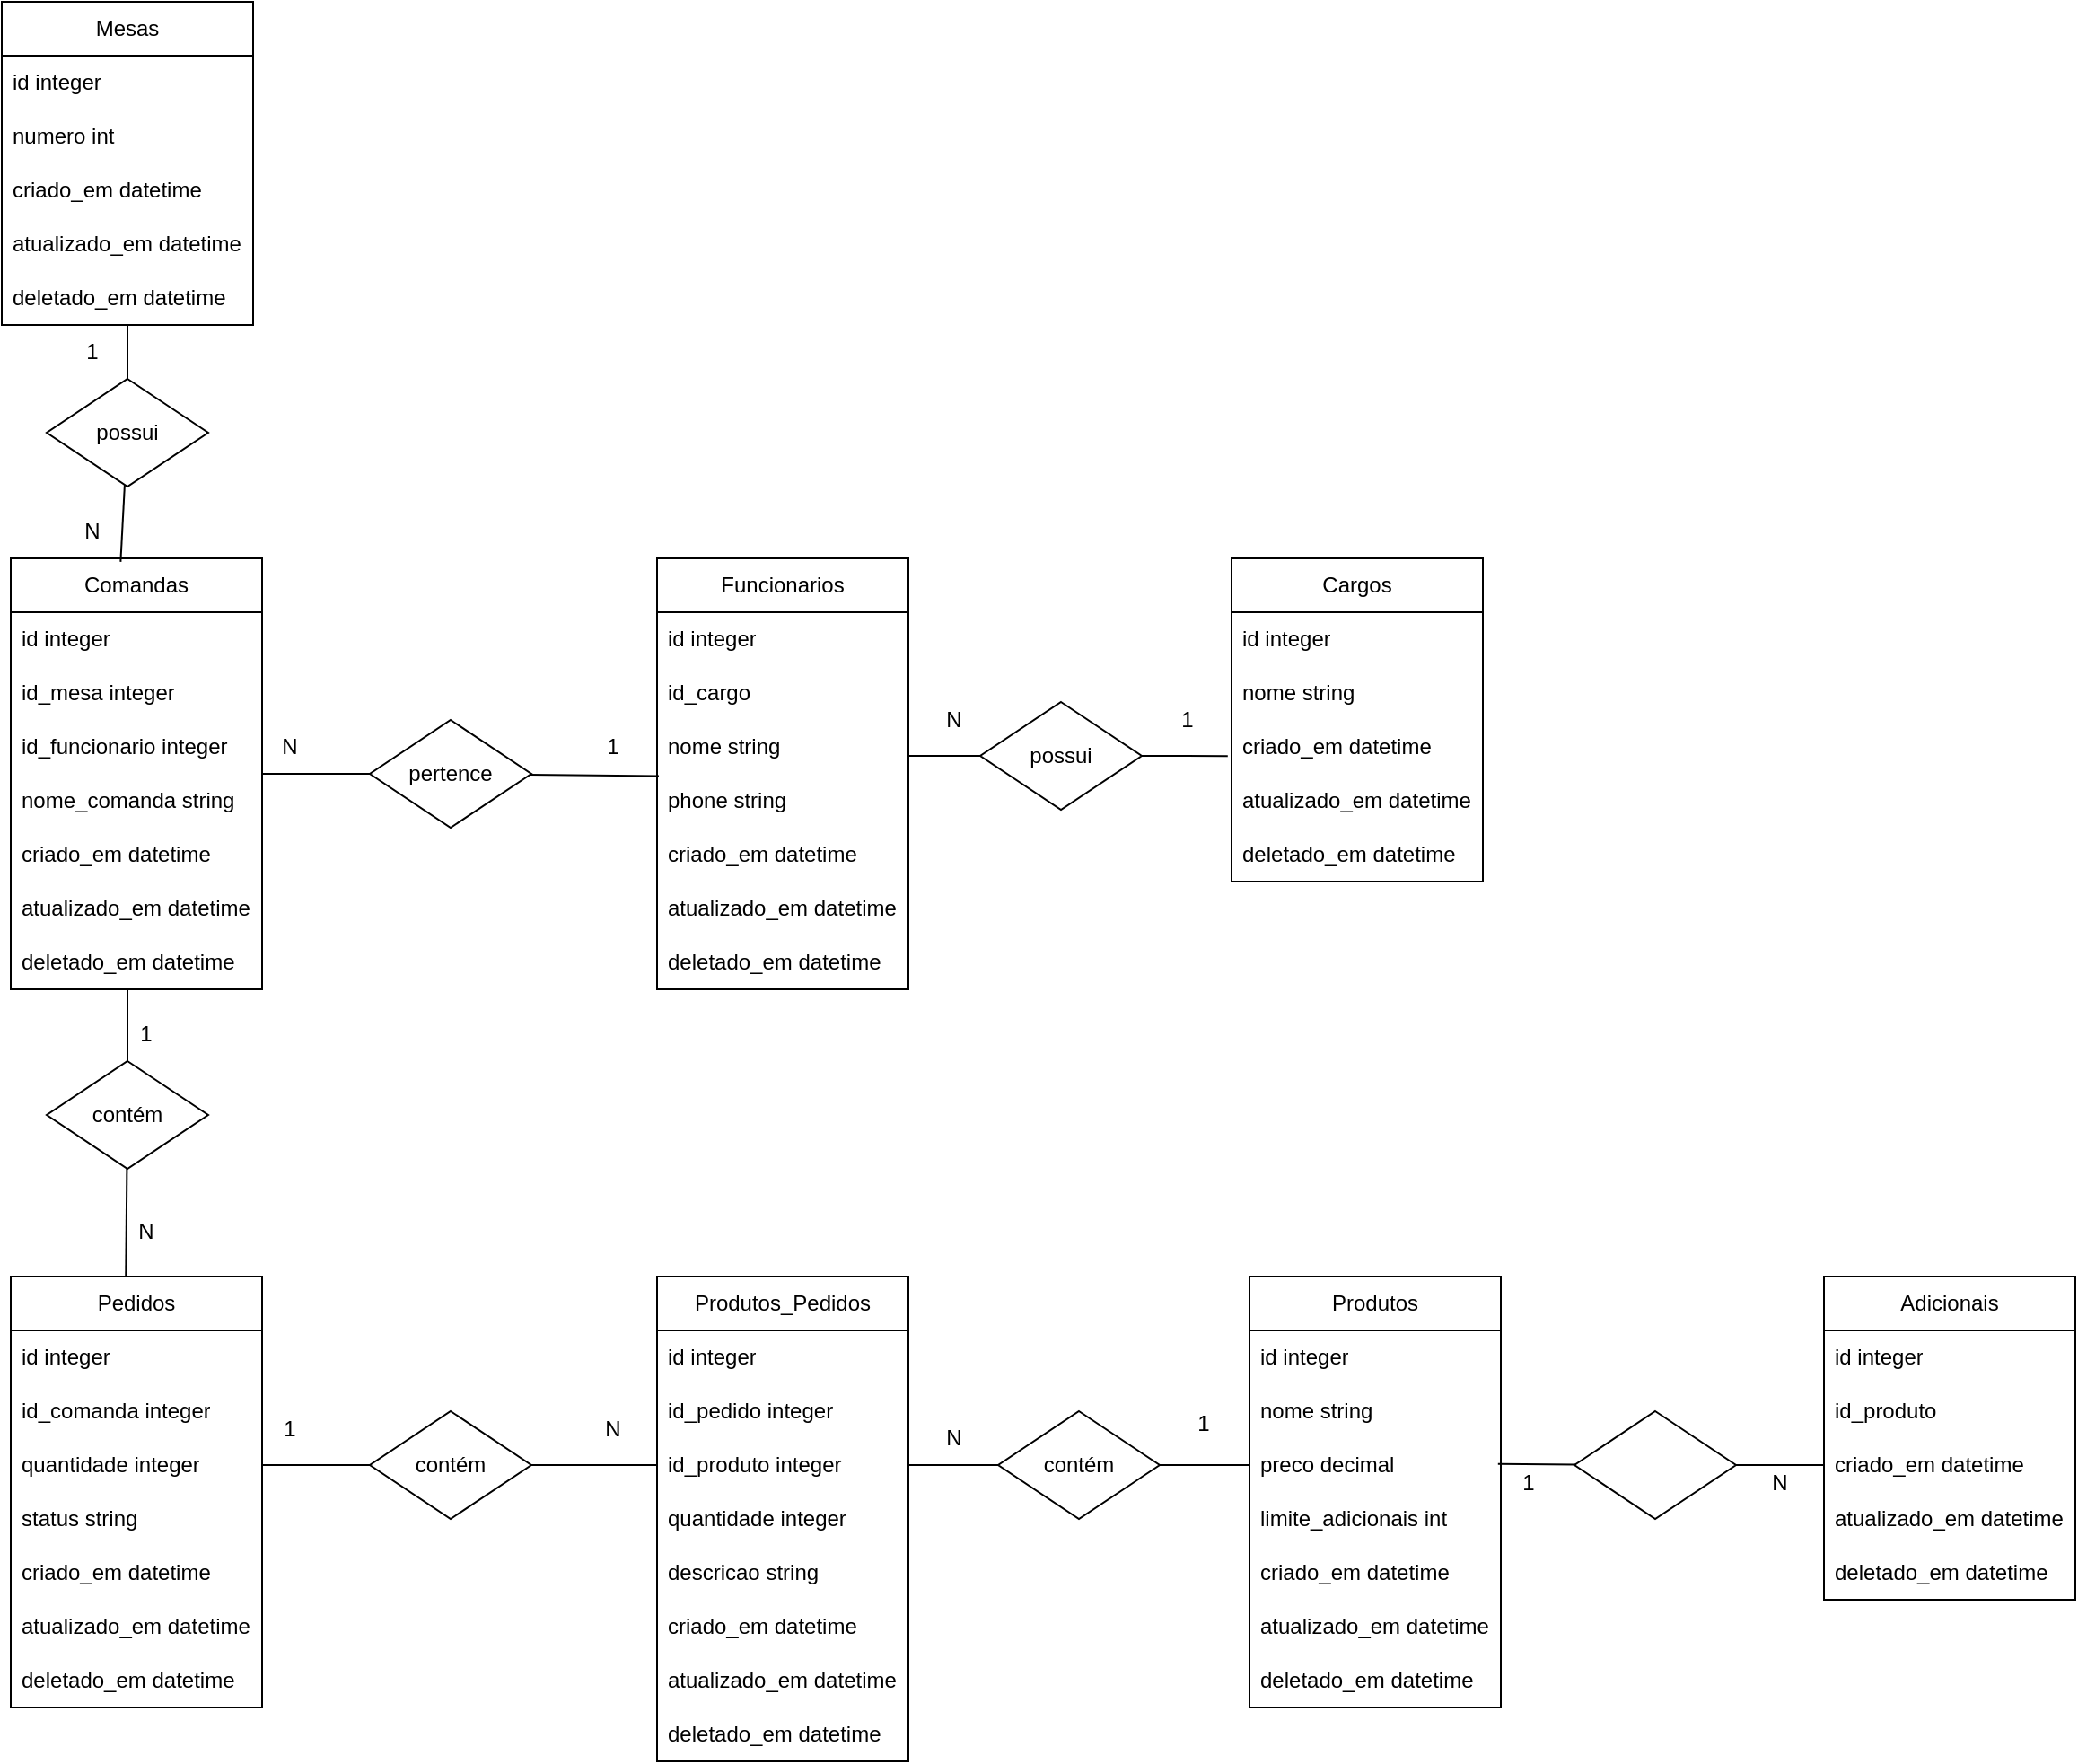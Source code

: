 <mxfile version="22.1.4" type="device">
  <diagram name="Página-1" id="ZDeK4LzaEM2Yor7XLKM1">
    <mxGraphModel dx="1249" dy="1704" grid="1" gridSize="10" guides="1" tooltips="1" connect="1" arrows="1" fold="1" page="1" pageScale="1" pageWidth="827" pageHeight="1169" math="0" shadow="0">
      <root>
        <mxCell id="0" />
        <mxCell id="1" parent="0" />
        <mxCell id="g6DioqZ8tRVPi_ofCuwO-14" value="Comandas" style="swimlane;fontStyle=0;childLayout=stackLayout;horizontal=1;startSize=30;horizontalStack=0;resizeParent=1;resizeParentMax=0;resizeLast=0;collapsible=1;marginBottom=0;whiteSpace=wrap;html=1;" parent="1" vertex="1">
          <mxGeometry x="280" y="160" width="140" height="240" as="geometry" />
        </mxCell>
        <mxCell id="g6DioqZ8tRVPi_ofCuwO-15" value="id integer" style="text;strokeColor=none;fillColor=none;align=left;verticalAlign=middle;spacingLeft=4;spacingRight=4;overflow=hidden;points=[[0,0.5],[1,0.5]];portConstraint=eastwest;rotatable=0;whiteSpace=wrap;html=1;" parent="g6DioqZ8tRVPi_ofCuwO-14" vertex="1">
          <mxGeometry y="30" width="140" height="30" as="geometry" />
        </mxCell>
        <mxCell id="g6DioqZ8tRVPi_ofCuwO-17" value="id_mesa integer" style="text;strokeColor=none;fillColor=none;align=left;verticalAlign=middle;spacingLeft=4;spacingRight=4;overflow=hidden;points=[[0,0.5],[1,0.5]];portConstraint=eastwest;rotatable=0;whiteSpace=wrap;html=1;" parent="g6DioqZ8tRVPi_ofCuwO-14" vertex="1">
          <mxGeometry y="60" width="140" height="30" as="geometry" />
        </mxCell>
        <mxCell id="g6DioqZ8tRVPi_ofCuwO-39" value="id_funcionario integer" style="text;strokeColor=none;fillColor=none;align=left;verticalAlign=middle;spacingLeft=4;spacingRight=4;overflow=hidden;points=[[0,0.5],[1,0.5]];portConstraint=eastwest;rotatable=0;whiteSpace=wrap;html=1;" parent="g6DioqZ8tRVPi_ofCuwO-14" vertex="1">
          <mxGeometry y="90" width="140" height="30" as="geometry" />
        </mxCell>
        <mxCell id="g6DioqZ8tRVPi_ofCuwO-16" value="nome_comanda string" style="text;strokeColor=none;fillColor=none;align=left;verticalAlign=middle;spacingLeft=4;spacingRight=4;overflow=hidden;points=[[0,0.5],[1,0.5]];portConstraint=eastwest;rotatable=0;whiteSpace=wrap;html=1;" parent="g6DioqZ8tRVPi_ofCuwO-14" vertex="1">
          <mxGeometry y="120" width="140" height="30" as="geometry" />
        </mxCell>
        <mxCell id="g6DioqZ8tRVPi_ofCuwO-36" value="criado_em datetime" style="text;strokeColor=none;fillColor=none;align=left;verticalAlign=middle;spacingLeft=4;spacingRight=4;overflow=hidden;points=[[0,0.5],[1,0.5]];portConstraint=eastwest;rotatable=0;whiteSpace=wrap;html=1;" parent="g6DioqZ8tRVPi_ofCuwO-14" vertex="1">
          <mxGeometry y="150" width="140" height="30" as="geometry" />
        </mxCell>
        <mxCell id="g6DioqZ8tRVPi_ofCuwO-37" value="atualizado_em datetime" style="text;strokeColor=none;fillColor=none;align=left;verticalAlign=middle;spacingLeft=4;spacingRight=4;overflow=hidden;points=[[0,0.5],[1,0.5]];portConstraint=eastwest;rotatable=0;whiteSpace=wrap;html=1;" parent="g6DioqZ8tRVPi_ofCuwO-14" vertex="1">
          <mxGeometry y="180" width="140" height="30" as="geometry" />
        </mxCell>
        <mxCell id="g6DioqZ8tRVPi_ofCuwO-38" value="deletado_em datetime" style="text;strokeColor=none;fillColor=none;align=left;verticalAlign=middle;spacingLeft=4;spacingRight=4;overflow=hidden;points=[[0,0.5],[1,0.5]];portConstraint=eastwest;rotatable=0;whiteSpace=wrap;html=1;" parent="g6DioqZ8tRVPi_ofCuwO-14" vertex="1">
          <mxGeometry y="210" width="140" height="30" as="geometry" />
        </mxCell>
        <mxCell id="g6DioqZ8tRVPi_ofCuwO-34" value="pertence" style="shape=rhombus;perimeter=rhombusPerimeter;whiteSpace=wrap;html=1;align=center;" parent="1" vertex="1">
          <mxGeometry x="480" y="250" width="90" height="60" as="geometry" />
        </mxCell>
        <mxCell id="g6DioqZ8tRVPi_ofCuwO-40" value="Funcionarios" style="swimlane;fontStyle=0;childLayout=stackLayout;horizontal=1;startSize=30;horizontalStack=0;resizeParent=1;resizeParentMax=0;resizeLast=0;collapsible=1;marginBottom=0;whiteSpace=wrap;html=1;" parent="1" vertex="1">
          <mxGeometry x="640" y="160" width="140" height="240" as="geometry" />
        </mxCell>
        <mxCell id="g6DioqZ8tRVPi_ofCuwO-41" value="id integer" style="text;strokeColor=none;fillColor=none;align=left;verticalAlign=middle;spacingLeft=4;spacingRight=4;overflow=hidden;points=[[0,0.5],[1,0.5]];portConstraint=eastwest;rotatable=0;whiteSpace=wrap;html=1;" parent="g6DioqZ8tRVPi_ofCuwO-40" vertex="1">
          <mxGeometry y="30" width="140" height="30" as="geometry" />
        </mxCell>
        <mxCell id="g6DioqZ8tRVPi_ofCuwO-42" value="id_cargo" style="text;strokeColor=none;fillColor=none;align=left;verticalAlign=middle;spacingLeft=4;spacingRight=4;overflow=hidden;points=[[0,0.5],[1,0.5]];portConstraint=eastwest;rotatable=0;whiteSpace=wrap;html=1;" parent="g6DioqZ8tRVPi_ofCuwO-40" vertex="1">
          <mxGeometry y="60" width="140" height="30" as="geometry" />
        </mxCell>
        <mxCell id="g6DioqZ8tRVPi_ofCuwO-44" value="nome string" style="text;strokeColor=none;fillColor=none;align=left;verticalAlign=middle;spacingLeft=4;spacingRight=4;overflow=hidden;points=[[0,0.5],[1,0.5]];portConstraint=eastwest;rotatable=0;whiteSpace=wrap;html=1;" parent="g6DioqZ8tRVPi_ofCuwO-40" vertex="1">
          <mxGeometry y="90" width="140" height="30" as="geometry" />
        </mxCell>
        <mxCell id="g6DioqZ8tRVPi_ofCuwO-49" value="phone string" style="text;strokeColor=none;fillColor=none;align=left;verticalAlign=middle;spacingLeft=4;spacingRight=4;overflow=hidden;points=[[0,0.5],[1,0.5]];portConstraint=eastwest;rotatable=0;whiteSpace=wrap;html=1;" parent="g6DioqZ8tRVPi_ofCuwO-40" vertex="1">
          <mxGeometry y="120" width="140" height="30" as="geometry" />
        </mxCell>
        <mxCell id="g6DioqZ8tRVPi_ofCuwO-45" value="criado_em datetime" style="text;strokeColor=none;fillColor=none;align=left;verticalAlign=middle;spacingLeft=4;spacingRight=4;overflow=hidden;points=[[0,0.5],[1,0.5]];portConstraint=eastwest;rotatable=0;whiteSpace=wrap;html=1;" parent="g6DioqZ8tRVPi_ofCuwO-40" vertex="1">
          <mxGeometry y="150" width="140" height="30" as="geometry" />
        </mxCell>
        <mxCell id="g6DioqZ8tRVPi_ofCuwO-46" value="atualizado_em datetime" style="text;strokeColor=none;fillColor=none;align=left;verticalAlign=middle;spacingLeft=4;spacingRight=4;overflow=hidden;points=[[0,0.5],[1,0.5]];portConstraint=eastwest;rotatable=0;whiteSpace=wrap;html=1;" parent="g6DioqZ8tRVPi_ofCuwO-40" vertex="1">
          <mxGeometry y="180" width="140" height="30" as="geometry" />
        </mxCell>
        <mxCell id="g6DioqZ8tRVPi_ofCuwO-47" value="deletado_em datetime" style="text;strokeColor=none;fillColor=none;align=left;verticalAlign=middle;spacingLeft=4;spacingRight=4;overflow=hidden;points=[[0,0.5],[1,0.5]];portConstraint=eastwest;rotatable=0;whiteSpace=wrap;html=1;" parent="g6DioqZ8tRVPi_ofCuwO-40" vertex="1">
          <mxGeometry y="210" width="140" height="30" as="geometry" />
        </mxCell>
        <mxCell id="g6DioqZ8tRVPi_ofCuwO-48" style="edgeStyle=orthogonalEdgeStyle;rounded=0;orthogonalLoop=1;jettySize=auto;html=1;endArrow=none;endFill=0;" parent="1" source="g6DioqZ8tRVPi_ofCuwO-34" edge="1">
          <mxGeometry relative="1" as="geometry">
            <mxPoint x="420" y="280" as="targetPoint" />
          </mxGeometry>
        </mxCell>
        <mxCell id="g6DioqZ8tRVPi_ofCuwO-53" style="rounded=0;orthogonalLoop=1;jettySize=auto;html=1;entryX=0.007;entryY=0.04;entryDx=0;entryDy=0;entryPerimeter=0;endArrow=none;endFill=0;" parent="1" source="g6DioqZ8tRVPi_ofCuwO-34" target="g6DioqZ8tRVPi_ofCuwO-49" edge="1">
          <mxGeometry relative="1" as="geometry" />
        </mxCell>
        <mxCell id="g6DioqZ8tRVPi_ofCuwO-57" value="1" style="text;html=1;align=center;verticalAlign=middle;resizable=0;points=[];autosize=1;strokeColor=none;fillColor=none;" parent="1" vertex="1">
          <mxGeometry x="600" y="250" width="30" height="30" as="geometry" />
        </mxCell>
        <mxCell id="g6DioqZ8tRVPi_ofCuwO-58" value="N" style="text;html=1;align=center;verticalAlign=middle;resizable=0;points=[];autosize=1;strokeColor=none;fillColor=none;" parent="1" vertex="1">
          <mxGeometry x="420" y="250" width="30" height="30" as="geometry" />
        </mxCell>
        <mxCell id="g6DioqZ8tRVPi_ofCuwO-59" value="Produtos" style="swimlane;fontStyle=0;childLayout=stackLayout;horizontal=1;startSize=30;horizontalStack=0;resizeParent=1;resizeParentMax=0;resizeLast=0;collapsible=1;marginBottom=0;whiteSpace=wrap;html=1;" parent="1" vertex="1">
          <mxGeometry x="970" y="560" width="140" height="240" as="geometry" />
        </mxCell>
        <mxCell id="g6DioqZ8tRVPi_ofCuwO-60" value="id integer" style="text;strokeColor=none;fillColor=none;align=left;verticalAlign=middle;spacingLeft=4;spacingRight=4;overflow=hidden;points=[[0,0.5],[1,0.5]];portConstraint=eastwest;rotatable=0;whiteSpace=wrap;html=1;" parent="g6DioqZ8tRVPi_ofCuwO-59" vertex="1">
          <mxGeometry y="30" width="140" height="30" as="geometry" />
        </mxCell>
        <mxCell id="g6DioqZ8tRVPi_ofCuwO-63" value="nome string" style="text;strokeColor=none;fillColor=none;align=left;verticalAlign=middle;spacingLeft=4;spacingRight=4;overflow=hidden;points=[[0,0.5],[1,0.5]];portConstraint=eastwest;rotatable=0;whiteSpace=wrap;html=1;" parent="g6DioqZ8tRVPi_ofCuwO-59" vertex="1">
          <mxGeometry y="60" width="140" height="30" as="geometry" />
        </mxCell>
        <mxCell id="g6DioqZ8tRVPi_ofCuwO-113" value="preco decimal" style="text;strokeColor=none;fillColor=none;align=left;verticalAlign=middle;spacingLeft=4;spacingRight=4;overflow=hidden;points=[[0,0.5],[1,0.5]];portConstraint=eastwest;rotatable=0;whiteSpace=wrap;html=1;" parent="g6DioqZ8tRVPi_ofCuwO-59" vertex="1">
          <mxGeometry y="90" width="140" height="30" as="geometry" />
        </mxCell>
        <mxCell id="g6DioqZ8tRVPi_ofCuwO-170" value="limite_adicionais int" style="text;strokeColor=none;fillColor=none;align=left;verticalAlign=middle;spacingLeft=4;spacingRight=4;overflow=hidden;points=[[0,0.5],[1,0.5]];portConstraint=eastwest;rotatable=0;whiteSpace=wrap;html=1;" parent="g6DioqZ8tRVPi_ofCuwO-59" vertex="1">
          <mxGeometry y="120" width="140" height="30" as="geometry" />
        </mxCell>
        <mxCell id="g6DioqZ8tRVPi_ofCuwO-64" value="criado_em datetime" style="text;strokeColor=none;fillColor=none;align=left;verticalAlign=middle;spacingLeft=4;spacingRight=4;overflow=hidden;points=[[0,0.5],[1,0.5]];portConstraint=eastwest;rotatable=0;whiteSpace=wrap;html=1;" parent="g6DioqZ8tRVPi_ofCuwO-59" vertex="1">
          <mxGeometry y="150" width="140" height="30" as="geometry" />
        </mxCell>
        <mxCell id="g6DioqZ8tRVPi_ofCuwO-65" value="atualizado_em datetime" style="text;strokeColor=none;fillColor=none;align=left;verticalAlign=middle;spacingLeft=4;spacingRight=4;overflow=hidden;points=[[0,0.5],[1,0.5]];portConstraint=eastwest;rotatable=0;whiteSpace=wrap;html=1;" parent="g6DioqZ8tRVPi_ofCuwO-59" vertex="1">
          <mxGeometry y="180" width="140" height="30" as="geometry" />
        </mxCell>
        <mxCell id="g6DioqZ8tRVPi_ofCuwO-66" value="deletado_em datetime" style="text;strokeColor=none;fillColor=none;align=left;verticalAlign=middle;spacingLeft=4;spacingRight=4;overflow=hidden;points=[[0,0.5],[1,0.5]];portConstraint=eastwest;rotatable=0;whiteSpace=wrap;html=1;" parent="g6DioqZ8tRVPi_ofCuwO-59" vertex="1">
          <mxGeometry y="210" width="140" height="30" as="geometry" />
        </mxCell>
        <mxCell id="g6DioqZ8tRVPi_ofCuwO-67" value="Cargos" style="swimlane;fontStyle=0;childLayout=stackLayout;horizontal=1;startSize=30;horizontalStack=0;resizeParent=1;resizeParentMax=0;resizeLast=0;collapsible=1;marginBottom=0;whiteSpace=wrap;html=1;" parent="1" vertex="1">
          <mxGeometry x="960" y="160" width="140" height="180" as="geometry" />
        </mxCell>
        <mxCell id="g6DioqZ8tRVPi_ofCuwO-68" value="id integer" style="text;strokeColor=none;fillColor=none;align=left;verticalAlign=middle;spacingLeft=4;spacingRight=4;overflow=hidden;points=[[0,0.5],[1,0.5]];portConstraint=eastwest;rotatable=0;whiteSpace=wrap;html=1;" parent="g6DioqZ8tRVPi_ofCuwO-67" vertex="1">
          <mxGeometry y="30" width="140" height="30" as="geometry" />
        </mxCell>
        <mxCell id="g6DioqZ8tRVPi_ofCuwO-71" value="nome string" style="text;strokeColor=none;fillColor=none;align=left;verticalAlign=middle;spacingLeft=4;spacingRight=4;overflow=hidden;points=[[0,0.5],[1,0.5]];portConstraint=eastwest;rotatable=0;whiteSpace=wrap;html=1;" parent="g6DioqZ8tRVPi_ofCuwO-67" vertex="1">
          <mxGeometry y="60" width="140" height="30" as="geometry" />
        </mxCell>
        <mxCell id="g6DioqZ8tRVPi_ofCuwO-72" value="criado_em datetime" style="text;strokeColor=none;fillColor=none;align=left;verticalAlign=middle;spacingLeft=4;spacingRight=4;overflow=hidden;points=[[0,0.5],[1,0.5]];portConstraint=eastwest;rotatable=0;whiteSpace=wrap;html=1;" parent="g6DioqZ8tRVPi_ofCuwO-67" vertex="1">
          <mxGeometry y="90" width="140" height="30" as="geometry" />
        </mxCell>
        <mxCell id="g6DioqZ8tRVPi_ofCuwO-73" value="atualizado_em datetime" style="text;strokeColor=none;fillColor=none;align=left;verticalAlign=middle;spacingLeft=4;spacingRight=4;overflow=hidden;points=[[0,0.5],[1,0.5]];portConstraint=eastwest;rotatable=0;whiteSpace=wrap;html=1;" parent="g6DioqZ8tRVPi_ofCuwO-67" vertex="1">
          <mxGeometry y="120" width="140" height="30" as="geometry" />
        </mxCell>
        <mxCell id="g6DioqZ8tRVPi_ofCuwO-74" value="deletado_em datetime" style="text;strokeColor=none;fillColor=none;align=left;verticalAlign=middle;spacingLeft=4;spacingRight=4;overflow=hidden;points=[[0,0.5],[1,0.5]];portConstraint=eastwest;rotatable=0;whiteSpace=wrap;html=1;" parent="g6DioqZ8tRVPi_ofCuwO-67" vertex="1">
          <mxGeometry y="150" width="140" height="30" as="geometry" />
        </mxCell>
        <mxCell id="g6DioqZ8tRVPi_ofCuwO-77" style="rounded=0;orthogonalLoop=1;jettySize=auto;html=1;endArrow=none;endFill=0;" parent="1" source="g6DioqZ8tRVPi_ofCuwO-75" edge="1">
          <mxGeometry relative="1" as="geometry">
            <mxPoint x="780" y="270" as="targetPoint" />
          </mxGeometry>
        </mxCell>
        <mxCell id="g6DioqZ8tRVPi_ofCuwO-75" value="possui" style="shape=rhombus;perimeter=rhombusPerimeter;whiteSpace=wrap;html=1;align=center;" parent="1" vertex="1">
          <mxGeometry x="820" y="240" width="90" height="60" as="geometry" />
        </mxCell>
        <mxCell id="g6DioqZ8tRVPi_ofCuwO-76" style="edgeStyle=orthogonalEdgeStyle;rounded=0;orthogonalLoop=1;jettySize=auto;html=1;entryX=-0.015;entryY=0.672;entryDx=0;entryDy=0;entryPerimeter=0;endArrow=none;endFill=0;" parent="1" source="g6DioqZ8tRVPi_ofCuwO-75" target="g6DioqZ8tRVPi_ofCuwO-72" edge="1">
          <mxGeometry relative="1" as="geometry" />
        </mxCell>
        <mxCell id="g6DioqZ8tRVPi_ofCuwO-78" value="1" style="text;html=1;align=center;verticalAlign=middle;resizable=0;points=[];autosize=1;strokeColor=none;fillColor=none;" parent="1" vertex="1">
          <mxGeometry x="920" y="235" width="30" height="30" as="geometry" />
        </mxCell>
        <mxCell id="g6DioqZ8tRVPi_ofCuwO-79" value="N" style="text;html=1;align=center;verticalAlign=middle;resizable=0;points=[];autosize=1;strokeColor=none;fillColor=none;" parent="1" vertex="1">
          <mxGeometry x="790" y="235" width="30" height="30" as="geometry" />
        </mxCell>
        <mxCell id="g6DioqZ8tRVPi_ofCuwO-80" value="Pedidos" style="swimlane;fontStyle=0;childLayout=stackLayout;horizontal=1;startSize=30;horizontalStack=0;resizeParent=1;resizeParentMax=0;resizeLast=0;collapsible=1;marginBottom=0;whiteSpace=wrap;html=1;" parent="1" vertex="1">
          <mxGeometry x="280" y="560" width="140" height="240" as="geometry" />
        </mxCell>
        <mxCell id="g6DioqZ8tRVPi_ofCuwO-81" value="id integer" style="text;strokeColor=none;fillColor=none;align=left;verticalAlign=middle;spacingLeft=4;spacingRight=4;overflow=hidden;points=[[0,0.5],[1,0.5]];portConstraint=eastwest;rotatable=0;whiteSpace=wrap;html=1;" parent="g6DioqZ8tRVPi_ofCuwO-80" vertex="1">
          <mxGeometry y="30" width="140" height="30" as="geometry" />
        </mxCell>
        <mxCell id="g6DioqZ8tRVPi_ofCuwO-82" value="id_comanda integer" style="text;strokeColor=none;fillColor=none;align=left;verticalAlign=middle;spacingLeft=4;spacingRight=4;overflow=hidden;points=[[0,0.5],[1,0.5]];portConstraint=eastwest;rotatable=0;whiteSpace=wrap;html=1;" parent="g6DioqZ8tRVPi_ofCuwO-80" vertex="1">
          <mxGeometry y="60" width="140" height="30" as="geometry" />
        </mxCell>
        <mxCell id="g6DioqZ8tRVPi_ofCuwO-89" value="quantidade integer" style="text;strokeColor=none;fillColor=none;align=left;verticalAlign=middle;spacingLeft=4;spacingRight=4;overflow=hidden;points=[[0,0.5],[1,0.5]];portConstraint=eastwest;rotatable=0;whiteSpace=wrap;html=1;" parent="g6DioqZ8tRVPi_ofCuwO-80" vertex="1">
          <mxGeometry y="90" width="140" height="30" as="geometry" />
        </mxCell>
        <mxCell id="g6DioqZ8tRVPi_ofCuwO-168" value="status string" style="text;strokeColor=none;fillColor=none;align=left;verticalAlign=middle;spacingLeft=4;spacingRight=4;overflow=hidden;points=[[0,0.5],[1,0.5]];portConstraint=eastwest;rotatable=0;whiteSpace=wrap;html=1;" parent="g6DioqZ8tRVPi_ofCuwO-80" vertex="1">
          <mxGeometry y="120" width="140" height="30" as="geometry" />
        </mxCell>
        <mxCell id="g6DioqZ8tRVPi_ofCuwO-85" value="criado_em datetime" style="text;strokeColor=none;fillColor=none;align=left;verticalAlign=middle;spacingLeft=4;spacingRight=4;overflow=hidden;points=[[0,0.5],[1,0.5]];portConstraint=eastwest;rotatable=0;whiteSpace=wrap;html=1;" parent="g6DioqZ8tRVPi_ofCuwO-80" vertex="1">
          <mxGeometry y="150" width="140" height="30" as="geometry" />
        </mxCell>
        <mxCell id="g6DioqZ8tRVPi_ofCuwO-86" value="atualizado_em datetime" style="text;strokeColor=none;fillColor=none;align=left;verticalAlign=middle;spacingLeft=4;spacingRight=4;overflow=hidden;points=[[0,0.5],[1,0.5]];portConstraint=eastwest;rotatable=0;whiteSpace=wrap;html=1;" parent="g6DioqZ8tRVPi_ofCuwO-80" vertex="1">
          <mxGeometry y="180" width="140" height="30" as="geometry" />
        </mxCell>
        <mxCell id="g6DioqZ8tRVPi_ofCuwO-87" value="deletado_em datetime" style="text;strokeColor=none;fillColor=none;align=left;verticalAlign=middle;spacingLeft=4;spacingRight=4;overflow=hidden;points=[[0,0.5],[1,0.5]];portConstraint=eastwest;rotatable=0;whiteSpace=wrap;html=1;" parent="g6DioqZ8tRVPi_ofCuwO-80" vertex="1">
          <mxGeometry y="210" width="140" height="30" as="geometry" />
        </mxCell>
        <mxCell id="g6DioqZ8tRVPi_ofCuwO-90" value="Mesas" style="swimlane;fontStyle=0;childLayout=stackLayout;horizontal=1;startSize=30;horizontalStack=0;resizeParent=1;resizeParentMax=0;resizeLast=0;collapsible=1;marginBottom=0;whiteSpace=wrap;html=1;" parent="1" vertex="1">
          <mxGeometry x="275" y="-150" width="140" height="180" as="geometry" />
        </mxCell>
        <mxCell id="g6DioqZ8tRVPi_ofCuwO-91" value="id integer" style="text;strokeColor=none;fillColor=none;align=left;verticalAlign=middle;spacingLeft=4;spacingRight=4;overflow=hidden;points=[[0,0.5],[1,0.5]];portConstraint=eastwest;rotatable=0;whiteSpace=wrap;html=1;" parent="g6DioqZ8tRVPi_ofCuwO-90" vertex="1">
          <mxGeometry y="30" width="140" height="30" as="geometry" />
        </mxCell>
        <mxCell id="g6DioqZ8tRVPi_ofCuwO-94" value="numero int" style="text;strokeColor=none;fillColor=none;align=left;verticalAlign=middle;spacingLeft=4;spacingRight=4;overflow=hidden;points=[[0,0.5],[1,0.5]];portConstraint=eastwest;rotatable=0;whiteSpace=wrap;html=1;" parent="g6DioqZ8tRVPi_ofCuwO-90" vertex="1">
          <mxGeometry y="60" width="140" height="30" as="geometry" />
        </mxCell>
        <mxCell id="g6DioqZ8tRVPi_ofCuwO-95" value="criado_em datetime" style="text;strokeColor=none;fillColor=none;align=left;verticalAlign=middle;spacingLeft=4;spacingRight=4;overflow=hidden;points=[[0,0.5],[1,0.5]];portConstraint=eastwest;rotatable=0;whiteSpace=wrap;html=1;" parent="g6DioqZ8tRVPi_ofCuwO-90" vertex="1">
          <mxGeometry y="90" width="140" height="30" as="geometry" />
        </mxCell>
        <mxCell id="g6DioqZ8tRVPi_ofCuwO-96" value="atualizado_em datetime" style="text;strokeColor=none;fillColor=none;align=left;verticalAlign=middle;spacingLeft=4;spacingRight=4;overflow=hidden;points=[[0,0.5],[1,0.5]];portConstraint=eastwest;rotatable=0;whiteSpace=wrap;html=1;" parent="g6DioqZ8tRVPi_ofCuwO-90" vertex="1">
          <mxGeometry y="120" width="140" height="30" as="geometry" />
        </mxCell>
        <mxCell id="g6DioqZ8tRVPi_ofCuwO-97" value="deletado_em datetime" style="text;strokeColor=none;fillColor=none;align=left;verticalAlign=middle;spacingLeft=4;spacingRight=4;overflow=hidden;points=[[0,0.5],[1,0.5]];portConstraint=eastwest;rotatable=0;whiteSpace=wrap;html=1;" parent="g6DioqZ8tRVPi_ofCuwO-90" vertex="1">
          <mxGeometry y="150" width="140" height="30" as="geometry" />
        </mxCell>
        <mxCell id="g6DioqZ8tRVPi_ofCuwO-99" value="contém" style="shape=rhombus;perimeter=rhombusPerimeter;whiteSpace=wrap;html=1;align=center;" parent="1" vertex="1">
          <mxGeometry x="300" y="440" width="90" height="60" as="geometry" />
        </mxCell>
        <mxCell id="g6DioqZ8tRVPi_ofCuwO-102" style="rounded=0;orthogonalLoop=1;jettySize=auto;html=1;endArrow=none;endFill=0;" parent="1" source="g6DioqZ8tRVPi_ofCuwO-99" edge="1">
          <mxGeometry relative="1" as="geometry">
            <mxPoint x="345" y="400" as="targetPoint" />
          </mxGeometry>
        </mxCell>
        <mxCell id="g6DioqZ8tRVPi_ofCuwO-103" style="rounded=0;orthogonalLoop=1;jettySize=auto;html=1;entryX=0.458;entryY=-0.002;entryDx=0;entryDy=0;entryPerimeter=0;endArrow=none;endFill=0;" parent="1" source="g6DioqZ8tRVPi_ofCuwO-99" target="g6DioqZ8tRVPi_ofCuwO-80" edge="1">
          <mxGeometry relative="1" as="geometry" />
        </mxCell>
        <mxCell id="g6DioqZ8tRVPi_ofCuwO-105" value="1" style="text;html=1;align=center;verticalAlign=middle;resizable=0;points=[];autosize=1;strokeColor=none;fillColor=none;" parent="1" vertex="1">
          <mxGeometry x="340" y="410" width="30" height="30" as="geometry" />
        </mxCell>
        <mxCell id="g6DioqZ8tRVPi_ofCuwO-106" value="N" style="text;html=1;align=center;verticalAlign=middle;resizable=0;points=[];autosize=1;strokeColor=none;fillColor=none;" parent="1" vertex="1">
          <mxGeometry x="340" y="520" width="30" height="30" as="geometry" />
        </mxCell>
        <mxCell id="g6DioqZ8tRVPi_ofCuwO-108" style="rounded=0;orthogonalLoop=1;jettySize=auto;html=1;entryX=0;entryY=0.5;entryDx=0;entryDy=0;endArrow=none;endFill=0;" parent="1" target="g6DioqZ8tRVPi_ofCuwO-113" edge="1">
          <mxGeometry relative="1" as="geometry">
            <mxPoint x="780" y="665" as="sourcePoint" />
            <mxPoint x="968.16" y="613.32" as="targetPoint" />
          </mxGeometry>
        </mxCell>
        <mxCell id="g6DioqZ8tRVPi_ofCuwO-114" value="Adicionais" style="swimlane;fontStyle=0;childLayout=stackLayout;horizontal=1;startSize=30;horizontalStack=0;resizeParent=1;resizeParentMax=0;resizeLast=0;collapsible=1;marginBottom=0;whiteSpace=wrap;html=1;" parent="1" vertex="1">
          <mxGeometry x="1290" y="560" width="140" height="180" as="geometry" />
        </mxCell>
        <mxCell id="g6DioqZ8tRVPi_ofCuwO-115" value="id integer" style="text;strokeColor=none;fillColor=none;align=left;verticalAlign=middle;spacingLeft=4;spacingRight=4;overflow=hidden;points=[[0,0.5],[1,0.5]];portConstraint=eastwest;rotatable=0;whiteSpace=wrap;html=1;" parent="g6DioqZ8tRVPi_ofCuwO-114" vertex="1">
          <mxGeometry y="30" width="140" height="30" as="geometry" />
        </mxCell>
        <mxCell id="g6DioqZ8tRVPi_ofCuwO-116" value="id_produto" style="text;strokeColor=none;fillColor=none;align=left;verticalAlign=middle;spacingLeft=4;spacingRight=4;overflow=hidden;points=[[0,0.5],[1,0.5]];portConstraint=eastwest;rotatable=0;whiteSpace=wrap;html=1;" parent="g6DioqZ8tRVPi_ofCuwO-114" vertex="1">
          <mxGeometry y="60" width="140" height="30" as="geometry" />
        </mxCell>
        <mxCell id="g6DioqZ8tRVPi_ofCuwO-118" value="criado_em datetime" style="text;strokeColor=none;fillColor=none;align=left;verticalAlign=middle;spacingLeft=4;spacingRight=4;overflow=hidden;points=[[0,0.5],[1,0.5]];portConstraint=eastwest;rotatable=0;whiteSpace=wrap;html=1;" parent="g6DioqZ8tRVPi_ofCuwO-114" vertex="1">
          <mxGeometry y="90" width="140" height="30" as="geometry" />
        </mxCell>
        <mxCell id="g6DioqZ8tRVPi_ofCuwO-119" value="atualizado_em datetime" style="text;strokeColor=none;fillColor=none;align=left;verticalAlign=middle;spacingLeft=4;spacingRight=4;overflow=hidden;points=[[0,0.5],[1,0.5]];portConstraint=eastwest;rotatable=0;whiteSpace=wrap;html=1;" parent="g6DioqZ8tRVPi_ofCuwO-114" vertex="1">
          <mxGeometry y="120" width="140" height="30" as="geometry" />
        </mxCell>
        <mxCell id="g6DioqZ8tRVPi_ofCuwO-120" value="deletado_em datetime" style="text;strokeColor=none;fillColor=none;align=left;verticalAlign=middle;spacingLeft=4;spacingRight=4;overflow=hidden;points=[[0,0.5],[1,0.5]];portConstraint=eastwest;rotatable=0;whiteSpace=wrap;html=1;" parent="g6DioqZ8tRVPi_ofCuwO-114" vertex="1">
          <mxGeometry y="150" width="140" height="30" as="geometry" />
        </mxCell>
        <mxCell id="g6DioqZ8tRVPi_ofCuwO-124" value="Produtos_Pedidos" style="swimlane;fontStyle=0;childLayout=stackLayout;horizontal=1;startSize=30;horizontalStack=0;resizeParent=1;resizeParentMax=0;resizeLast=0;collapsible=1;marginBottom=0;whiteSpace=wrap;html=1;" parent="1" vertex="1">
          <mxGeometry x="640" y="560" width="140" height="270" as="geometry" />
        </mxCell>
        <mxCell id="g6DioqZ8tRVPi_ofCuwO-125" value="id integer" style="text;strokeColor=none;fillColor=none;align=left;verticalAlign=middle;spacingLeft=4;spacingRight=4;overflow=hidden;points=[[0,0.5],[1,0.5]];portConstraint=eastwest;rotatable=0;whiteSpace=wrap;html=1;" parent="g6DioqZ8tRVPi_ofCuwO-124" vertex="1">
          <mxGeometry y="30" width="140" height="30" as="geometry" />
        </mxCell>
        <mxCell id="g6DioqZ8tRVPi_ofCuwO-126" value="id_pedido integer" style="text;strokeColor=none;fillColor=none;align=left;verticalAlign=middle;spacingLeft=4;spacingRight=4;overflow=hidden;points=[[0,0.5],[1,0.5]];portConstraint=eastwest;rotatable=0;whiteSpace=wrap;html=1;" parent="g6DioqZ8tRVPi_ofCuwO-124" vertex="1">
          <mxGeometry y="60" width="140" height="30" as="geometry" />
        </mxCell>
        <mxCell id="g6DioqZ8tRVPi_ofCuwO-127" value="id_produto integer" style="text;strokeColor=none;fillColor=none;align=left;verticalAlign=middle;spacingLeft=4;spacingRight=4;overflow=hidden;points=[[0,0.5],[1,0.5]];portConstraint=eastwest;rotatable=0;whiteSpace=wrap;html=1;" parent="g6DioqZ8tRVPi_ofCuwO-124" vertex="1">
          <mxGeometry y="90" width="140" height="30" as="geometry" />
        </mxCell>
        <mxCell id="g6DioqZ8tRVPi_ofCuwO-128" value="quantidade integer" style="text;strokeColor=none;fillColor=none;align=left;verticalAlign=middle;spacingLeft=4;spacingRight=4;overflow=hidden;points=[[0,0.5],[1,0.5]];portConstraint=eastwest;rotatable=0;whiteSpace=wrap;html=1;" parent="g6DioqZ8tRVPi_ofCuwO-124" vertex="1">
          <mxGeometry y="120" width="140" height="30" as="geometry" />
        </mxCell>
        <mxCell id="g6DioqZ8tRVPi_ofCuwO-169" value="descricao string" style="text;strokeColor=none;fillColor=none;align=left;verticalAlign=middle;spacingLeft=4;spacingRight=4;overflow=hidden;points=[[0,0.5],[1,0.5]];portConstraint=eastwest;rotatable=0;whiteSpace=wrap;html=1;" parent="g6DioqZ8tRVPi_ofCuwO-124" vertex="1">
          <mxGeometry y="150" width="140" height="30" as="geometry" />
        </mxCell>
        <mxCell id="g6DioqZ8tRVPi_ofCuwO-129" value="criado_em datetime" style="text;strokeColor=none;fillColor=none;align=left;verticalAlign=middle;spacingLeft=4;spacingRight=4;overflow=hidden;points=[[0,0.5],[1,0.5]];portConstraint=eastwest;rotatable=0;whiteSpace=wrap;html=1;" parent="g6DioqZ8tRVPi_ofCuwO-124" vertex="1">
          <mxGeometry y="180" width="140" height="30" as="geometry" />
        </mxCell>
        <mxCell id="g6DioqZ8tRVPi_ofCuwO-130" value="atualizado_em datetime" style="text;strokeColor=none;fillColor=none;align=left;verticalAlign=middle;spacingLeft=4;spacingRight=4;overflow=hidden;points=[[0,0.5],[1,0.5]];portConstraint=eastwest;rotatable=0;whiteSpace=wrap;html=1;" parent="g6DioqZ8tRVPi_ofCuwO-124" vertex="1">
          <mxGeometry y="210" width="140" height="30" as="geometry" />
        </mxCell>
        <mxCell id="g6DioqZ8tRVPi_ofCuwO-131" value="deletado_em datetime" style="text;strokeColor=none;fillColor=none;align=left;verticalAlign=middle;spacingLeft=4;spacingRight=4;overflow=hidden;points=[[0,0.5],[1,0.5]];portConstraint=eastwest;rotatable=0;whiteSpace=wrap;html=1;" parent="g6DioqZ8tRVPi_ofCuwO-124" vertex="1">
          <mxGeometry y="240" width="140" height="30" as="geometry" />
        </mxCell>
        <mxCell id="g6DioqZ8tRVPi_ofCuwO-144" value="" style="shape=rhombus;perimeter=rhombusPerimeter;whiteSpace=wrap;html=1;align=center;" parent="1" vertex="1">
          <mxGeometry x="1151" y="635" width="90" height="60" as="geometry" />
        </mxCell>
        <mxCell id="g6DioqZ8tRVPi_ofCuwO-145" style="rounded=0;orthogonalLoop=1;jettySize=auto;html=1;entryX=0;entryY=0.5;entryDx=0;entryDy=0;endArrow=none;endFill=0;" parent="1" source="g6DioqZ8tRVPi_ofCuwO-144" target="g6DioqZ8tRVPi_ofCuwO-118" edge="1">
          <mxGeometry relative="1" as="geometry" />
        </mxCell>
        <mxCell id="g6DioqZ8tRVPi_ofCuwO-146" value="N" style="text;html=1;align=center;verticalAlign=middle;resizable=0;points=[];autosize=1;strokeColor=none;fillColor=none;" parent="1" vertex="1">
          <mxGeometry x="1250" y="660" width="30" height="30" as="geometry" />
        </mxCell>
        <mxCell id="g6DioqZ8tRVPi_ofCuwO-147" value="1" style="text;html=1;align=center;verticalAlign=middle;resizable=0;points=[];autosize=1;strokeColor=none;fillColor=none;" parent="1" vertex="1">
          <mxGeometry x="1110" y="660" width="30" height="30" as="geometry" />
        </mxCell>
        <mxCell id="g6DioqZ8tRVPi_ofCuwO-148" style="rounded=0;orthogonalLoop=1;jettySize=auto;html=1;entryX=-0.053;entryY=0.147;entryDx=0;entryDy=0;entryPerimeter=0;endArrow=none;endFill=0;" parent="1" source="g6DioqZ8tRVPi_ofCuwO-144" target="g6DioqZ8tRVPi_ofCuwO-147" edge="1">
          <mxGeometry relative="1" as="geometry">
            <mxPoint x="1100" y="690" as="targetPoint" />
          </mxGeometry>
        </mxCell>
        <mxCell id="g6DioqZ8tRVPi_ofCuwO-150" value="N" style="text;html=1;align=center;verticalAlign=middle;resizable=0;points=[];autosize=1;strokeColor=none;fillColor=none;" parent="1" vertex="1">
          <mxGeometry x="600" y="630" width="30" height="30" as="geometry" />
        </mxCell>
        <mxCell id="g6DioqZ8tRVPi_ofCuwO-151" value="1" style="text;html=1;align=center;verticalAlign=middle;resizable=0;points=[];autosize=1;strokeColor=none;fillColor=none;" parent="1" vertex="1">
          <mxGeometry x="420" y="630" width="30" height="30" as="geometry" />
        </mxCell>
        <mxCell id="g6DioqZ8tRVPi_ofCuwO-155" style="edgeStyle=orthogonalEdgeStyle;rounded=0;orthogonalLoop=1;jettySize=auto;html=1;entryX=0;entryY=0.5;entryDx=0;entryDy=0;endArrow=none;endFill=0;" parent="1" source="g6DioqZ8tRVPi_ofCuwO-152" target="g6DioqZ8tRVPi_ofCuwO-127" edge="1">
          <mxGeometry relative="1" as="geometry" />
        </mxCell>
        <mxCell id="g6DioqZ8tRVPi_ofCuwO-152" value="contém" style="shape=rhombus;perimeter=rhombusPerimeter;whiteSpace=wrap;html=1;align=center;" parent="1" vertex="1">
          <mxGeometry x="480" y="635" width="90" height="60" as="geometry" />
        </mxCell>
        <mxCell id="g6DioqZ8tRVPi_ofCuwO-154" style="edgeStyle=orthogonalEdgeStyle;rounded=0;orthogonalLoop=1;jettySize=auto;html=1;entryX=0;entryY=0.5;entryDx=0;entryDy=0;endArrow=none;endFill=0;" parent="1" source="g6DioqZ8tRVPi_ofCuwO-89" target="g6DioqZ8tRVPi_ofCuwO-152" edge="1">
          <mxGeometry relative="1" as="geometry" />
        </mxCell>
        <mxCell id="g6DioqZ8tRVPi_ofCuwO-156" value="contém" style="shape=rhombus;perimeter=rhombusPerimeter;whiteSpace=wrap;html=1;align=center;" parent="1" vertex="1">
          <mxGeometry x="830" y="635" width="90" height="60" as="geometry" />
        </mxCell>
        <mxCell id="g6DioqZ8tRVPi_ofCuwO-157" value="1" style="text;html=1;align=center;verticalAlign=middle;resizable=0;points=[];autosize=1;strokeColor=none;fillColor=none;" parent="1" vertex="1">
          <mxGeometry x="929" y="627" width="30" height="30" as="geometry" />
        </mxCell>
        <mxCell id="g6DioqZ8tRVPi_ofCuwO-158" value="N" style="text;html=1;align=center;verticalAlign=middle;resizable=0;points=[];autosize=1;strokeColor=none;fillColor=none;" parent="1" vertex="1">
          <mxGeometry x="790" y="635" width="30" height="30" as="geometry" />
        </mxCell>
        <mxCell id="g6DioqZ8tRVPi_ofCuwO-159" value="possui" style="shape=rhombus;perimeter=rhombusPerimeter;whiteSpace=wrap;html=1;align=center;" parent="1" vertex="1">
          <mxGeometry x="300" y="60" width="90" height="60" as="geometry" />
        </mxCell>
        <mxCell id="g6DioqZ8tRVPi_ofCuwO-162" style="rounded=0;orthogonalLoop=1;jettySize=auto;html=1;entryX=0.437;entryY=0.008;entryDx=0;entryDy=0;entryPerimeter=0;endArrow=none;endFill=0;" parent="1" source="g6DioqZ8tRVPi_ofCuwO-159" target="g6DioqZ8tRVPi_ofCuwO-14" edge="1">
          <mxGeometry relative="1" as="geometry" />
        </mxCell>
        <mxCell id="g6DioqZ8tRVPi_ofCuwO-164" value="" style="endArrow=none;html=1;rounded=0;entryX=0.5;entryY=0;entryDx=0;entryDy=0;endFill=0;" parent="1" source="g6DioqZ8tRVPi_ofCuwO-97" target="g6DioqZ8tRVPi_ofCuwO-159" edge="1">
          <mxGeometry width="50" height="50" relative="1" as="geometry">
            <mxPoint x="540" y="140" as="sourcePoint" />
            <mxPoint x="590" y="90" as="targetPoint" />
          </mxGeometry>
        </mxCell>
        <mxCell id="g6DioqZ8tRVPi_ofCuwO-165" value="N" style="text;html=1;align=center;verticalAlign=middle;resizable=0;points=[];autosize=1;strokeColor=none;fillColor=none;" parent="1" vertex="1">
          <mxGeometry x="310" y="130" width="30" height="30" as="geometry" />
        </mxCell>
        <mxCell id="g6DioqZ8tRVPi_ofCuwO-166" value="1" style="text;html=1;align=center;verticalAlign=middle;resizable=0;points=[];autosize=1;strokeColor=none;fillColor=none;" parent="1" vertex="1">
          <mxGeometry x="310" y="30" width="30" height="30" as="geometry" />
        </mxCell>
      </root>
    </mxGraphModel>
  </diagram>
</mxfile>
